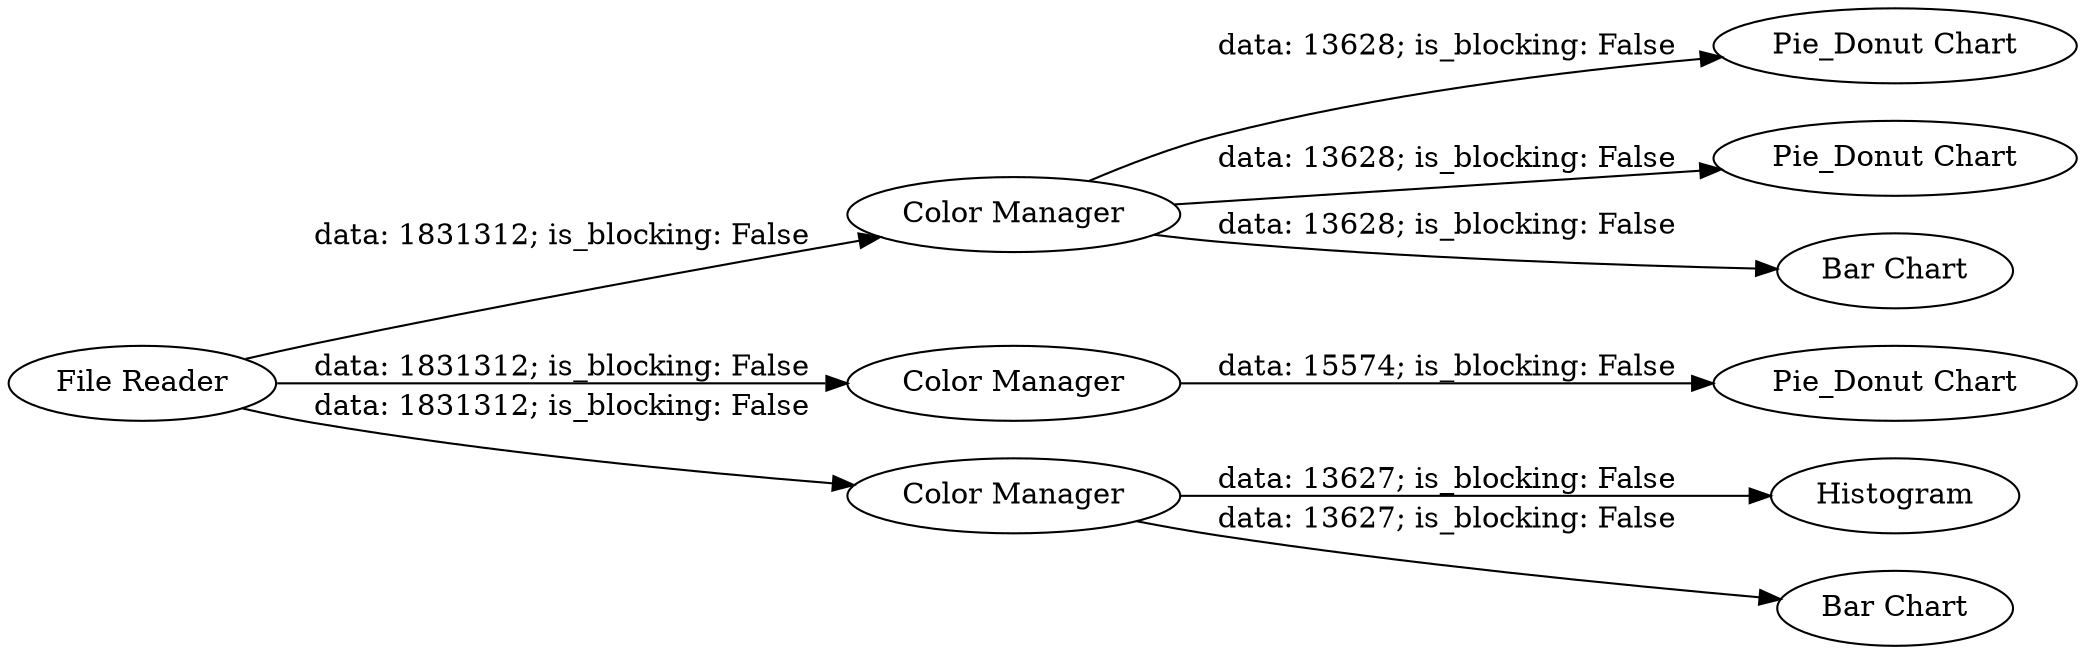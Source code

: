 digraph {
	"5356413247590325570_21" [label="Pie_Donut Chart"]
	"5356413247590325570_40" [label="Pie_Donut Chart"]
	"5356413247590325570_36" [label=Histogram]
	"5356413247590325570_35" [label="Pie_Donut Chart"]
	"5356413247590325570_25" [label="Bar Chart"]
	"5356413247590325570_2" [label="Color Manager"]
	"5356413247590325570_39" [label="Bar Chart"]
	"5356413247590325570_30" [label="Color Manager"]
	"5356413247590325570_37" [label="Color Manager"]
	"5356413247590325570_1" [label="File Reader"]
	"5356413247590325570_2" -> "5356413247590325570_40" [label="data: 13628; is_blocking: False"]
	"5356413247590325570_1" -> "5356413247590325570_2" [label="data: 1831312; is_blocking: False"]
	"5356413247590325570_37" -> "5356413247590325570_39" [label="data: 13627; is_blocking: False"]
	"5356413247590325570_1" -> "5356413247590325570_37" [label="data: 1831312; is_blocking: False"]
	"5356413247590325570_1" -> "5356413247590325570_30" [label="data: 1831312; is_blocking: False"]
	"5356413247590325570_2" -> "5356413247590325570_21" [label="data: 13628; is_blocking: False"]
	"5356413247590325570_30" -> "5356413247590325570_35" [label="data: 15574; is_blocking: False"]
	"5356413247590325570_2" -> "5356413247590325570_25" [label="data: 13628; is_blocking: False"]
	"5356413247590325570_37" -> "5356413247590325570_36" [label="data: 13627; is_blocking: False"]
	rankdir=LR
}
